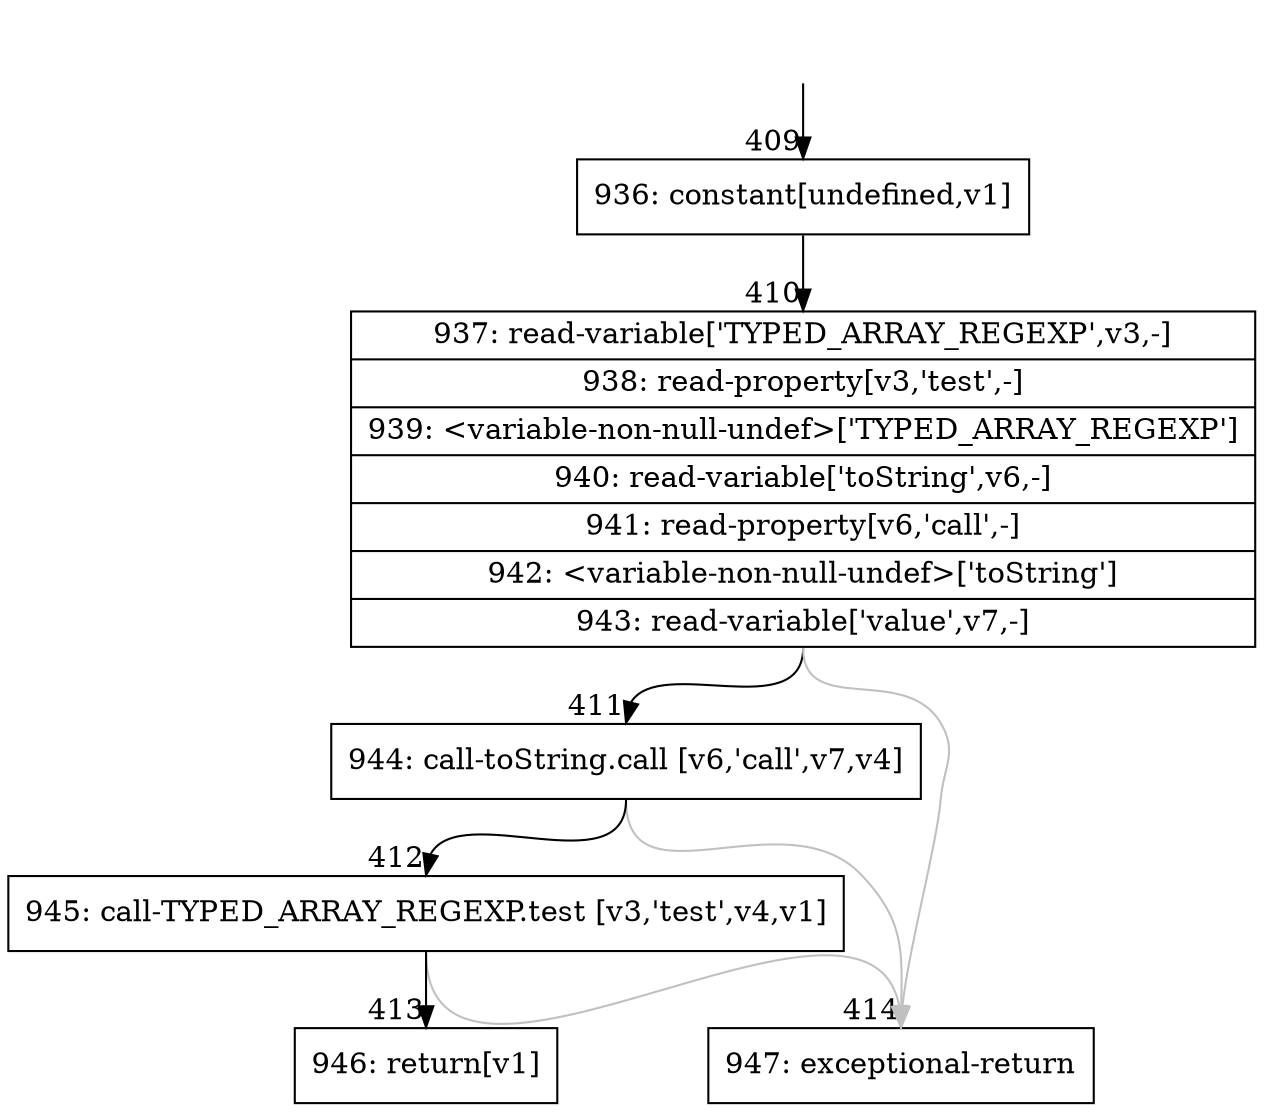 digraph {
rankdir="TD"
BB_entry44[shape=none,label=""];
BB_entry44 -> BB409 [tailport=s, headport=n, headlabel="    409"]
BB409 [shape=record label="{936: constant[undefined,v1]}" ] 
BB409 -> BB410 [tailport=s, headport=n, headlabel="      410"]
BB410 [shape=record label="{937: read-variable['TYPED_ARRAY_REGEXP',v3,-]|938: read-property[v3,'test',-]|939: \<variable-non-null-undef\>['TYPED_ARRAY_REGEXP']|940: read-variable['toString',v6,-]|941: read-property[v6,'call',-]|942: \<variable-non-null-undef\>['toString']|943: read-variable['value',v7,-]}" ] 
BB410 -> BB411 [tailport=s, headport=n, headlabel="      411"]
BB410 -> BB414 [tailport=s, headport=n, color=gray, headlabel="      414"]
BB411 [shape=record label="{944: call-toString.call [v6,'call',v7,v4]}" ] 
BB411 -> BB412 [tailport=s, headport=n, headlabel="      412"]
BB411 -> BB414 [tailport=s, headport=n, color=gray]
BB412 [shape=record label="{945: call-TYPED_ARRAY_REGEXP.test [v3,'test',v4,v1]}" ] 
BB412 -> BB413 [tailport=s, headport=n, headlabel="      413"]
BB412 -> BB414 [tailport=s, headport=n, color=gray]
BB413 [shape=record label="{946: return[v1]}" ] 
BB414 [shape=record label="{947: exceptional-return}" ] 
//#$~ 742
}
